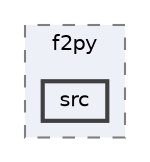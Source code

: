 digraph "/home/jam/Research/IRES-2025/dev/src/llm-scripts/testing/hypothesis-testing/hyp-env/lib/python3.12/site-packages/numpy/f2py/src"
{
 // LATEX_PDF_SIZE
  bgcolor="transparent";
  edge [fontname=Helvetica,fontsize=10,labelfontname=Helvetica,labelfontsize=10];
  node [fontname=Helvetica,fontsize=10,shape=box,height=0.2,width=0.4];
  compound=true
  subgraph clusterdir_3c7ba8e693b9b36df95683ffb9df400b {
    graph [ bgcolor="#edf0f7", pencolor="grey50", label="f2py", fontname=Helvetica,fontsize=10 style="filled,dashed", URL="dir_3c7ba8e693b9b36df95683ffb9df400b.html",tooltip=""]
  dir_5cb5d0bcd7f6e38167a6e2bcd8f0009d [label="src", fillcolor="#edf0f7", color="grey25", style="filled,bold", URL="dir_5cb5d0bcd7f6e38167a6e2bcd8f0009d.html",tooltip=""];
  }
}
